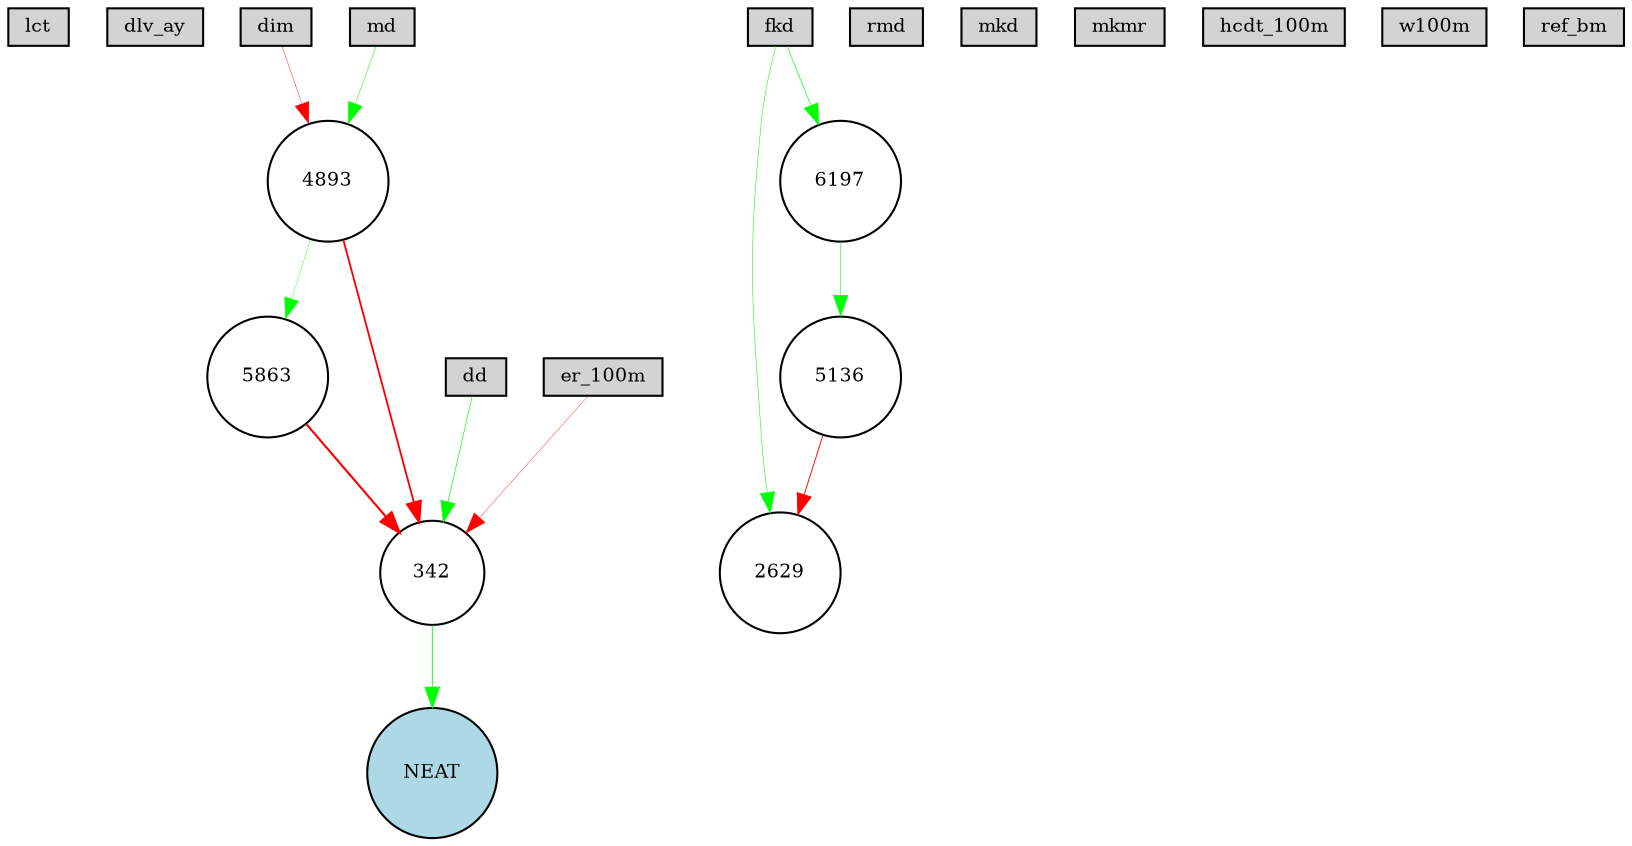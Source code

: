 digraph {
	node [fontsize=9 height=0.2 shape=circle width=0.2]
	lct [fillcolor=lightgray shape=box style=filled]
	dlv_ay [fillcolor=lightgray shape=box style=filled]
	dim [fillcolor=lightgray shape=box style=filled]
	dd [fillcolor=lightgray shape=box style=filled]
	fkd [fillcolor=lightgray shape=box style=filled]
	rmd [fillcolor=lightgray shape=box style=filled]
	mkd [fillcolor=lightgray shape=box style=filled]
	mkmr [fillcolor=lightgray shape=box style=filled]
	md [fillcolor=lightgray shape=box style=filled]
	er_100m [fillcolor=lightgray shape=box style=filled]
	hcdt_100m [fillcolor=lightgray shape=box style=filled]
	w100m [fillcolor=lightgray shape=box style=filled]
	ref_bm [fillcolor=lightgray shape=box style=filled]
	NEAT [fillcolor=lightblue style=filled]
	2629 [fillcolor=white style=filled]
	5863 [fillcolor=white style=filled]
	5136 [fillcolor=white style=filled]
	6197 [fillcolor=white style=filled]
	342 [fillcolor=white style=filled]
	4893 [fillcolor=white style=filled]
	dd -> 342 [color=green penwidth=0.3225016800218049 style=solid]
	er_100m -> 342 [color=red penwidth=0.17754302457029708 style=solid]
	342 -> NEAT [color=green penwidth=0.4275801708073911 style=solid]
	fkd -> 2629 [color=green penwidth=0.2609312176268985 style=solid]
	dim -> 4893 [color=red penwidth=0.20433136633015836 style=solid]
	4893 -> 342 [color=red penwidth=0.8791500334675578 style=solid]
	5136 -> 2629 [color=red penwidth=0.4355078730614893 style=solid]
	md -> 4893 [color=green penwidth=0.24533159001460023 style=solid]
	4893 -> 5863 [color=green penwidth=0.17778138919787015 style=solid]
	5863 -> 342 [color=red penwidth=1.0290268315907747 style=solid]
	fkd -> 6197 [color=green penwidth=0.322568624016993 style=solid]
	6197 -> 5136 [color=green penwidth=0.25800486935963285 style=solid]
}
